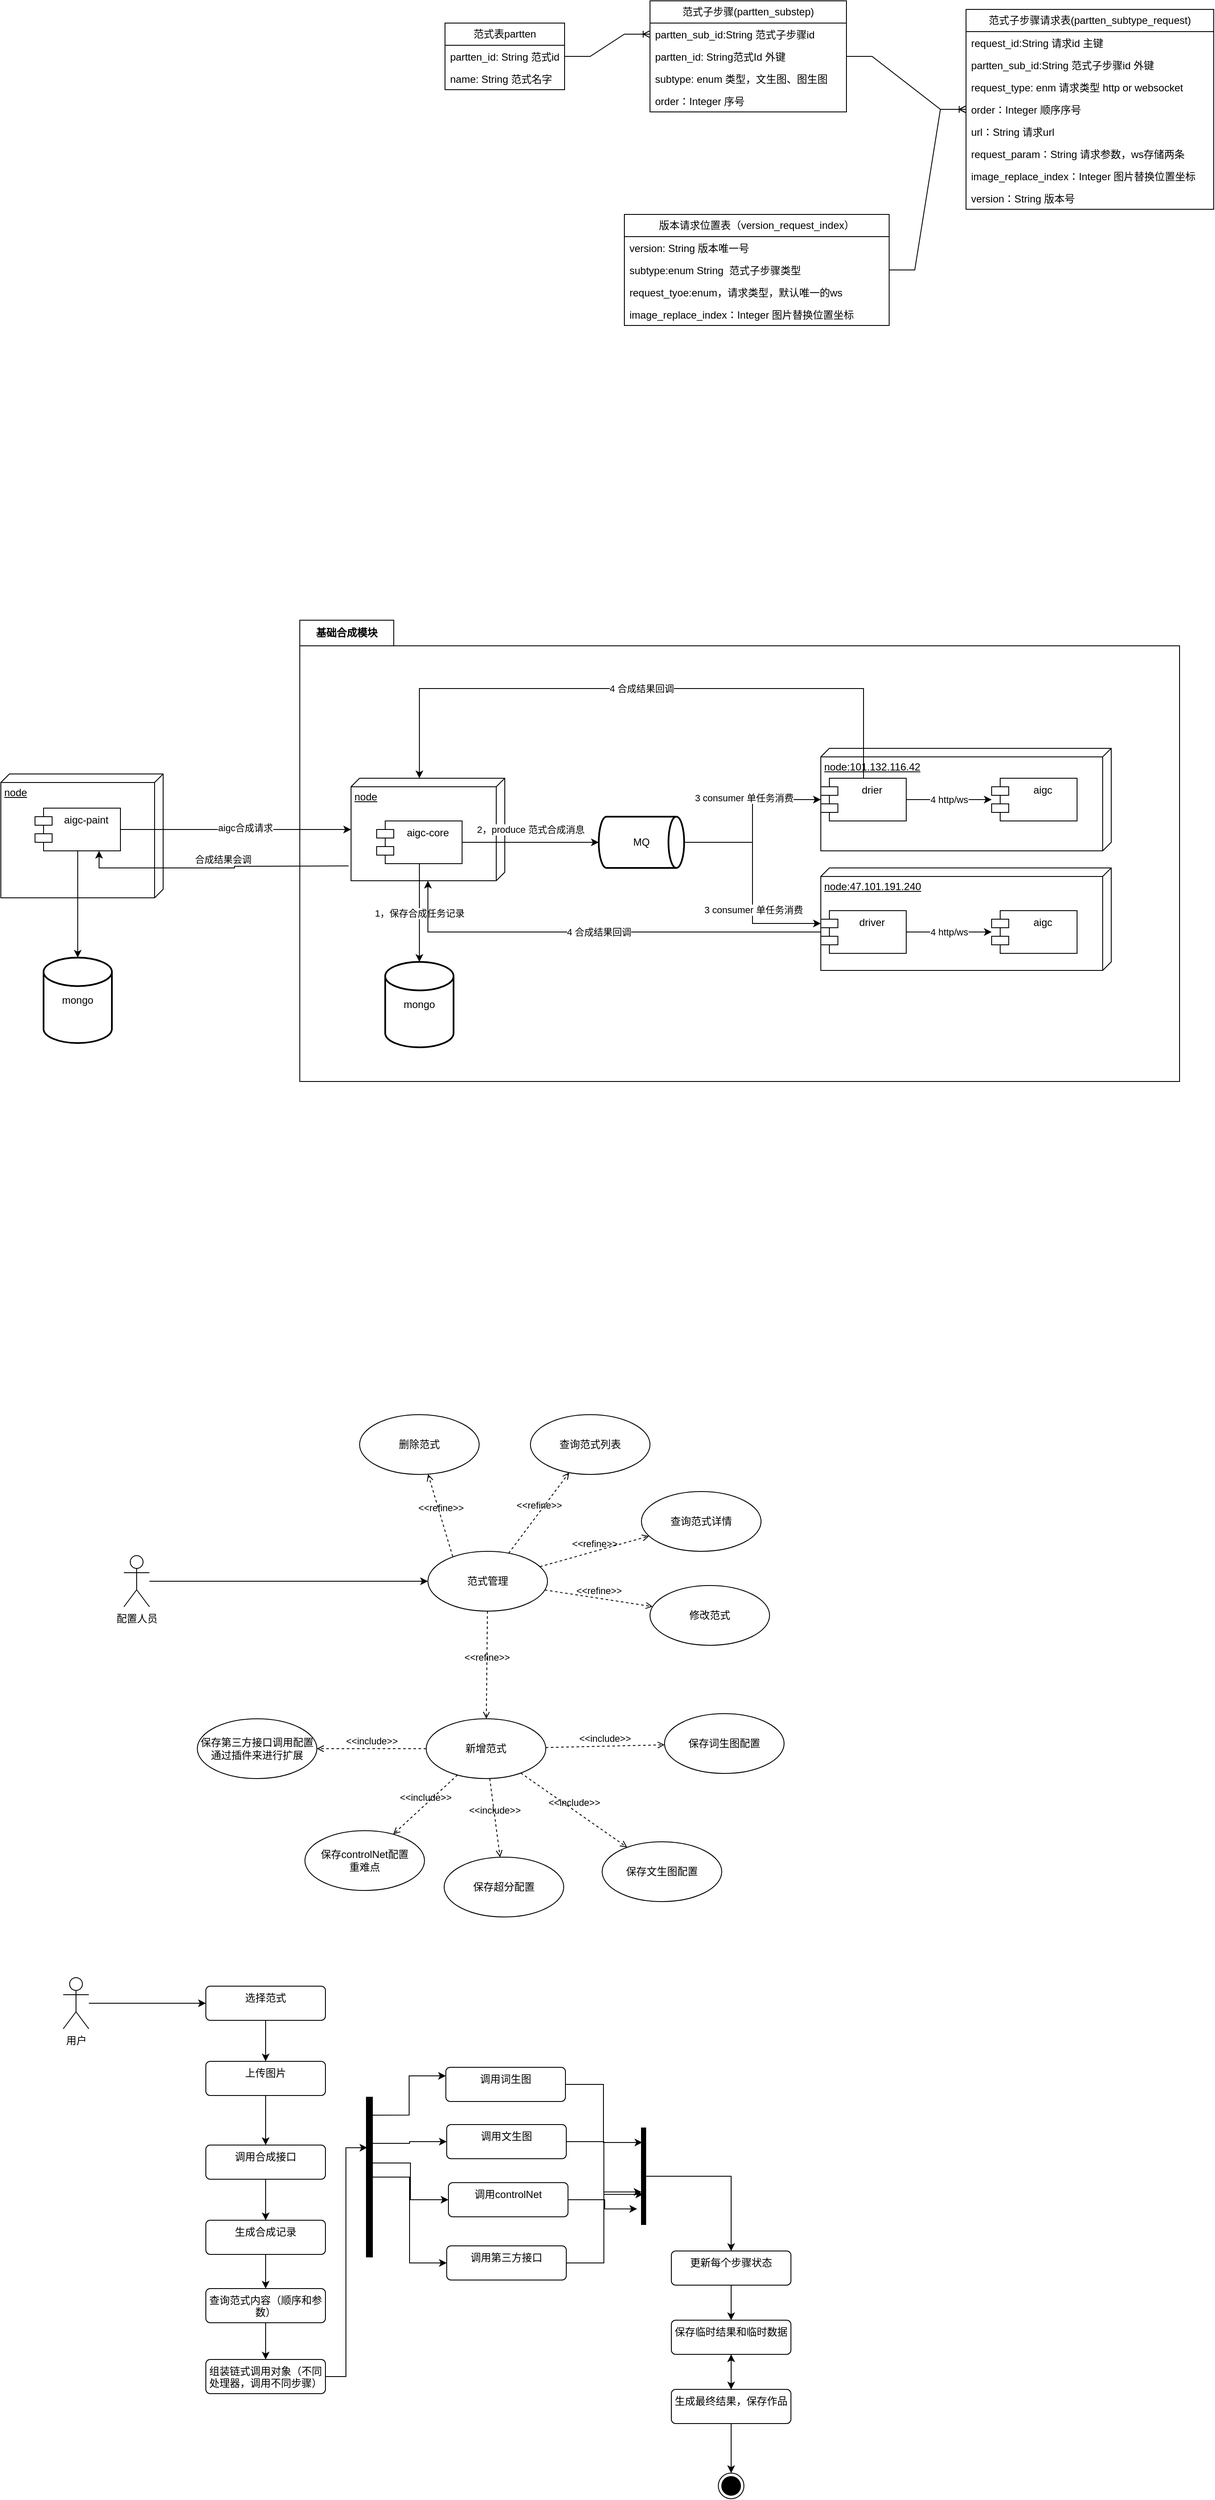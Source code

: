 <mxfile version="21.5.0" type="github">
  <diagram id="C5RBs43oDa-KdzZeNtuy" name="Page-1">
    <mxGraphModel dx="2294" dy="1922" grid="0" gridSize="10" guides="1" tooltips="1" connect="1" arrows="1" fold="1" page="1" pageScale="1" pageWidth="827" pageHeight="1169" background="#ffffff" math="0" shadow="0">
      <root>
        <mxCell id="WIyWlLk6GJQsqaUBKTNV-0" />
        <mxCell id="WIyWlLk6GJQsqaUBKTNV-1" parent="WIyWlLk6GJQsqaUBKTNV-0" />
        <mxCell id="vWXfaH1pGNp-byhTUiaN-63" style="edgeStyle=orthogonalEdgeStyle;rounded=0;orthogonalLoop=1;jettySize=auto;html=1;" parent="WIyWlLk6GJQsqaUBKTNV-1" source="vWXfaH1pGNp-byhTUiaN-61" target="vWXfaH1pGNp-byhTUiaN-62" edge="1">
          <mxGeometry relative="1" as="geometry" />
        </mxCell>
        <mxCell id="vWXfaH1pGNp-byhTUiaN-61" value="配置人员" style="shape=umlActor;verticalLabelPosition=bottom;verticalAlign=top;html=1;" parent="WIyWlLk6GJQsqaUBKTNV-1" vertex="1">
          <mxGeometry x="-606" y="1320" width="30" height="60" as="geometry" />
        </mxCell>
        <mxCell id="vWXfaH1pGNp-byhTUiaN-62" value="范式管理" style="ellipse;whiteSpace=wrap;html=1;" parent="WIyWlLk6GJQsqaUBKTNV-1" vertex="1">
          <mxGeometry x="-250" y="1315" width="140" height="70" as="geometry" />
        </mxCell>
        <mxCell id="vWXfaH1pGNp-byhTUiaN-65" value="查询范式列表" style="ellipse;whiteSpace=wrap;html=1;" parent="WIyWlLk6GJQsqaUBKTNV-1" vertex="1">
          <mxGeometry x="-130" y="1155" width="140" height="70" as="geometry" />
        </mxCell>
        <mxCell id="vWXfaH1pGNp-byhTUiaN-66" value="查询范式详情" style="ellipse;whiteSpace=wrap;html=1;" parent="WIyWlLk6GJQsqaUBKTNV-1" vertex="1">
          <mxGeometry y="1245" width="140" height="70" as="geometry" />
        </mxCell>
        <mxCell id="vWXfaH1pGNp-byhTUiaN-67" value="修改范式" style="ellipse;whiteSpace=wrap;html=1;" parent="WIyWlLk6GJQsqaUBKTNV-1" vertex="1">
          <mxGeometry x="10" y="1355" width="140" height="70" as="geometry" />
        </mxCell>
        <mxCell id="vWXfaH1pGNp-byhTUiaN-68" value="删除范式" style="ellipse;whiteSpace=wrap;html=1;" parent="WIyWlLk6GJQsqaUBKTNV-1" vertex="1">
          <mxGeometry x="-330" y="1155" width="140" height="70" as="geometry" />
        </mxCell>
        <mxCell id="vWXfaH1pGNp-byhTUiaN-69" value="新增范式" style="ellipse;whiteSpace=wrap;html=1;" parent="WIyWlLk6GJQsqaUBKTNV-1" vertex="1">
          <mxGeometry x="-252" y="1511" width="140" height="70" as="geometry" />
        </mxCell>
        <mxCell id="vWXfaH1pGNp-byhTUiaN-70" value="&amp;lt;&amp;lt;refine&amp;gt;&amp;gt;" style="html=1;verticalAlign=bottom;labelBackgroundColor=none;endArrow=open;endFill=0;dashed=1;rounded=0;" parent="WIyWlLk6GJQsqaUBKTNV-1" source="vWXfaH1pGNp-byhTUiaN-62" target="vWXfaH1pGNp-byhTUiaN-67" edge="1">
          <mxGeometry width="160" relative="1" as="geometry">
            <mxPoint x="-82" y="1432" as="sourcePoint" />
            <mxPoint x="78" y="1432" as="targetPoint" />
          </mxGeometry>
        </mxCell>
        <mxCell id="vWXfaH1pGNp-byhTUiaN-71" value="&amp;lt;&amp;lt;refine&amp;gt;&amp;gt;" style="html=1;verticalAlign=bottom;labelBackgroundColor=none;endArrow=open;endFill=0;dashed=1;rounded=0;" parent="WIyWlLk6GJQsqaUBKTNV-1" source="vWXfaH1pGNp-byhTUiaN-62" target="vWXfaH1pGNp-byhTUiaN-66" edge="1">
          <mxGeometry width="160" relative="1" as="geometry">
            <mxPoint x="-103" y="1370" as="sourcePoint" />
            <mxPoint x="23" y="1390" as="targetPoint" />
          </mxGeometry>
        </mxCell>
        <mxCell id="vWXfaH1pGNp-byhTUiaN-72" value="&amp;lt;&amp;lt;refine&amp;gt;&amp;gt;" style="html=1;verticalAlign=bottom;labelBackgroundColor=none;endArrow=open;endFill=0;dashed=1;rounded=0;" parent="WIyWlLk6GJQsqaUBKTNV-1" source="vWXfaH1pGNp-byhTUiaN-62" target="vWXfaH1pGNp-byhTUiaN-65" edge="1">
          <mxGeometry width="160" relative="1" as="geometry">
            <mxPoint x="-190" y="1315" as="sourcePoint" />
            <mxPoint x="-62" y="1279" as="targetPoint" />
          </mxGeometry>
        </mxCell>
        <mxCell id="vWXfaH1pGNp-byhTUiaN-73" value="&amp;lt;&amp;lt;refine&amp;gt;&amp;gt;" style="html=1;verticalAlign=bottom;labelBackgroundColor=none;endArrow=open;endFill=0;dashed=1;rounded=0;exitX=0.207;exitY=0.086;exitDx=0;exitDy=0;exitPerimeter=0;" parent="WIyWlLk6GJQsqaUBKTNV-1" source="vWXfaH1pGNp-byhTUiaN-62" target="vWXfaH1pGNp-byhTUiaN-68" edge="1">
          <mxGeometry width="160" relative="1" as="geometry">
            <mxPoint x="-240" y="1307" as="sourcePoint" />
            <mxPoint x="-170" y="1213" as="targetPoint" />
          </mxGeometry>
        </mxCell>
        <mxCell id="vWXfaH1pGNp-byhTUiaN-74" value="&amp;lt;&amp;lt;refine&amp;gt;&amp;gt;" style="html=1;verticalAlign=bottom;labelBackgroundColor=none;endArrow=open;endFill=0;dashed=1;rounded=0;" parent="WIyWlLk6GJQsqaUBKTNV-1" source="vWXfaH1pGNp-byhTUiaN-62" target="vWXfaH1pGNp-byhTUiaN-69" edge="1">
          <mxGeometry width="160" relative="1" as="geometry">
            <mxPoint x="-172" y="1422" as="sourcePoint" />
            <mxPoint x="-46" y="1442" as="targetPoint" />
          </mxGeometry>
        </mxCell>
        <mxCell id="vWXfaH1pGNp-byhTUiaN-75" value="保存词生图配置" style="ellipse;whiteSpace=wrap;html=1;" parent="WIyWlLk6GJQsqaUBKTNV-1" vertex="1">
          <mxGeometry x="27" y="1505" width="140" height="70" as="geometry" />
        </mxCell>
        <mxCell id="vWXfaH1pGNp-byhTUiaN-76" value="保存文生图配置" style="ellipse;whiteSpace=wrap;html=1;" parent="WIyWlLk6GJQsqaUBKTNV-1" vertex="1">
          <mxGeometry x="-46" y="1655" width="140" height="70" as="geometry" />
        </mxCell>
        <mxCell id="vWXfaH1pGNp-byhTUiaN-77" value="保存第三方接口调用配置&lt;br&gt;通过插件来进行扩展" style="ellipse;whiteSpace=wrap;html=1;" parent="WIyWlLk6GJQsqaUBKTNV-1" vertex="1">
          <mxGeometry x="-520" y="1511" width="140" height="70" as="geometry" />
        </mxCell>
        <mxCell id="vWXfaH1pGNp-byhTUiaN-78" value="保存controlNet配置&lt;br&gt;重难点" style="ellipse;whiteSpace=wrap;html=1;" parent="WIyWlLk6GJQsqaUBKTNV-1" vertex="1">
          <mxGeometry x="-394" y="1642" width="140" height="70" as="geometry" />
        </mxCell>
        <mxCell id="vWXfaH1pGNp-byhTUiaN-79" value="&amp;lt;&amp;lt;include&amp;gt;&amp;gt;" style="html=1;verticalAlign=bottom;labelBackgroundColor=none;endArrow=open;endFill=0;dashed=1;rounded=0;" parent="WIyWlLk6GJQsqaUBKTNV-1" source="vWXfaH1pGNp-byhTUiaN-69" target="vWXfaH1pGNp-byhTUiaN-75" edge="1">
          <mxGeometry width="160" relative="1" as="geometry">
            <mxPoint x="-38" y="1505" as="sourcePoint" />
            <mxPoint x="122" y="1505" as="targetPoint" />
          </mxGeometry>
        </mxCell>
        <mxCell id="vWXfaH1pGNp-byhTUiaN-80" value="&amp;lt;&amp;lt;include&amp;gt;&amp;gt;" style="html=1;verticalAlign=bottom;labelBackgroundColor=none;endArrow=open;endFill=0;dashed=1;rounded=0;" parent="WIyWlLk6GJQsqaUBKTNV-1" source="vWXfaH1pGNp-byhTUiaN-69" target="vWXfaH1pGNp-byhTUiaN-76" edge="1">
          <mxGeometry x="0.004" width="160" relative="1" as="geometry">
            <mxPoint x="-106" y="1525" as="sourcePoint" />
            <mxPoint x="55" y="1581" as="targetPoint" />
            <mxPoint as="offset" />
          </mxGeometry>
        </mxCell>
        <mxCell id="vWXfaH1pGNp-byhTUiaN-81" value="&amp;lt;&amp;lt;include&amp;gt;&amp;gt;" style="html=1;verticalAlign=bottom;labelBackgroundColor=none;endArrow=open;endFill=0;dashed=1;rounded=0;" parent="WIyWlLk6GJQsqaUBKTNV-1" source="vWXfaH1pGNp-byhTUiaN-69" target="vWXfaH1pGNp-byhTUiaN-78" edge="1">
          <mxGeometry x="0.004" width="160" relative="1" as="geometry">
            <mxPoint x="-142" y="1538" as="sourcePoint" />
            <mxPoint x="-75" y="1642" as="targetPoint" />
            <mxPoint as="offset" />
          </mxGeometry>
        </mxCell>
        <mxCell id="vWXfaH1pGNp-byhTUiaN-82" value="&amp;lt;&amp;lt;include&amp;gt;&amp;gt;" style="html=1;verticalAlign=bottom;labelBackgroundColor=none;endArrow=open;endFill=0;dashed=1;rounded=0;" parent="WIyWlLk6GJQsqaUBKTNV-1" source="vWXfaH1pGNp-byhTUiaN-69" target="vWXfaH1pGNp-byhTUiaN-77" edge="1">
          <mxGeometry x="0.004" width="160" relative="1" as="geometry">
            <mxPoint x="-198" y="1536" as="sourcePoint" />
            <mxPoint x="-305" y="1632" as="targetPoint" />
            <mxPoint as="offset" />
          </mxGeometry>
        </mxCell>
        <mxCell id="vWXfaH1pGNp-byhTUiaN-97" style="edgeStyle=orthogonalEdgeStyle;rounded=0;orthogonalLoop=1;jettySize=auto;html=1;" parent="WIyWlLk6GJQsqaUBKTNV-1" source="vWXfaH1pGNp-byhTUiaN-91" target="vWXfaH1pGNp-byhTUiaN-95" edge="1">
          <mxGeometry relative="1" as="geometry" />
        </mxCell>
        <mxCell id="vWXfaH1pGNp-byhTUiaN-91" value="用户" style="shape=umlActor;verticalLabelPosition=bottom;verticalAlign=top;html=1;" parent="WIyWlLk6GJQsqaUBKTNV-1" vertex="1">
          <mxGeometry x="-677" y="1814" width="30" height="60" as="geometry" />
        </mxCell>
        <mxCell id="vWXfaH1pGNp-byhTUiaN-100" style="edgeStyle=orthogonalEdgeStyle;rounded=0;orthogonalLoop=1;jettySize=auto;html=1;entryX=0.5;entryY=0;entryDx=0;entryDy=0;" parent="WIyWlLk6GJQsqaUBKTNV-1" source="vWXfaH1pGNp-byhTUiaN-95" target="vWXfaH1pGNp-byhTUiaN-101" edge="1">
          <mxGeometry relative="1" as="geometry">
            <mxPoint x="-440" y="1946" as="targetPoint" />
          </mxGeometry>
        </mxCell>
        <mxCell id="vWXfaH1pGNp-byhTUiaN-95" value="选择范式" style="html=1;align=center;verticalAlign=top;rounded=1;absoluteArcSize=1;arcSize=10;dashed=0;whiteSpace=wrap;" parent="WIyWlLk6GJQsqaUBKTNV-1" vertex="1">
          <mxGeometry x="-510" y="1824" width="140" height="40" as="geometry" />
        </mxCell>
        <mxCell id="vWXfaH1pGNp-byhTUiaN-125" style="edgeStyle=orthogonalEdgeStyle;rounded=0;orthogonalLoop=1;jettySize=auto;html=1;" parent="WIyWlLk6GJQsqaUBKTNV-1" source="vWXfaH1pGNp-byhTUiaN-101" target="vWXfaH1pGNp-byhTUiaN-124" edge="1">
          <mxGeometry relative="1" as="geometry" />
        </mxCell>
        <mxCell id="vWXfaH1pGNp-byhTUiaN-101" value="上传图片" style="html=1;align=center;verticalAlign=top;rounded=1;absoluteArcSize=1;arcSize=10;dashed=0;whiteSpace=wrap;" parent="WIyWlLk6GJQsqaUBKTNV-1" vertex="1">
          <mxGeometry x="-510" y="1912" width="140" height="40" as="geometry" />
        </mxCell>
        <mxCell id="vWXfaH1pGNp-byhTUiaN-138" style="edgeStyle=orthogonalEdgeStyle;rounded=0;orthogonalLoop=1;jettySize=auto;html=1;entryX=0.5;entryY=0;entryDx=0;entryDy=0;" parent="WIyWlLk6GJQsqaUBKTNV-1" source="vWXfaH1pGNp-byhTUiaN-102" target="vWXfaH1pGNp-byhTUiaN-137" edge="1">
          <mxGeometry relative="1" as="geometry" />
        </mxCell>
        <mxCell id="vWXfaH1pGNp-byhTUiaN-102" value="查询范式内容（顺序和参数）" style="html=1;align=center;verticalAlign=top;rounded=1;absoluteArcSize=1;arcSize=10;dashed=0;whiteSpace=wrap;" parent="WIyWlLk6GJQsqaUBKTNV-1" vertex="1">
          <mxGeometry x="-510" y="2178" width="140" height="40" as="geometry" />
        </mxCell>
        <mxCell id="vWXfaH1pGNp-byhTUiaN-116" style="edgeStyle=orthogonalEdgeStyle;rounded=0;orthogonalLoop=1;jettySize=auto;html=1;entryX=0.2;entryY=0.15;entryDx=0;entryDy=0;entryPerimeter=0;" parent="WIyWlLk6GJQsqaUBKTNV-1" source="vWXfaH1pGNp-byhTUiaN-103" target="vWXfaH1pGNp-byhTUiaN-115" edge="1">
          <mxGeometry relative="1" as="geometry" />
        </mxCell>
        <mxCell id="vWXfaH1pGNp-byhTUiaN-103" value="调用词生图" style="html=1;align=center;verticalAlign=top;rounded=1;absoluteArcSize=1;arcSize=10;dashed=0;whiteSpace=wrap;" parent="WIyWlLk6GJQsqaUBKTNV-1" vertex="1">
          <mxGeometry x="-229" y="1919" width="140" height="40" as="geometry" />
        </mxCell>
        <mxCell id="vWXfaH1pGNp-byhTUiaN-118" style="edgeStyle=orthogonalEdgeStyle;rounded=0;orthogonalLoop=1;jettySize=auto;html=1;entryX=0.4;entryY=0.688;entryDx=0;entryDy=0;entryPerimeter=0;" parent="WIyWlLk6GJQsqaUBKTNV-1" source="vWXfaH1pGNp-byhTUiaN-104" target="vWXfaH1pGNp-byhTUiaN-115" edge="1">
          <mxGeometry relative="1" as="geometry" />
        </mxCell>
        <mxCell id="vWXfaH1pGNp-byhTUiaN-104" value="调用文生图" style="html=1;align=center;verticalAlign=top;rounded=1;absoluteArcSize=1;arcSize=10;dashed=0;whiteSpace=wrap;" parent="WIyWlLk6GJQsqaUBKTNV-1" vertex="1">
          <mxGeometry x="-228" y="1986" width="140" height="40" as="geometry" />
        </mxCell>
        <mxCell id="vWXfaH1pGNp-byhTUiaN-119" style="edgeStyle=orthogonalEdgeStyle;rounded=0;orthogonalLoop=1;jettySize=auto;html=1;entryX=-1;entryY=0.838;entryDx=0;entryDy=0;entryPerimeter=0;" parent="WIyWlLk6GJQsqaUBKTNV-1" source="vWXfaH1pGNp-byhTUiaN-105" target="vWXfaH1pGNp-byhTUiaN-115" edge="1">
          <mxGeometry relative="1" as="geometry" />
        </mxCell>
        <mxCell id="vWXfaH1pGNp-byhTUiaN-105" value="调用controlNet" style="html=1;align=center;verticalAlign=top;rounded=1;absoluteArcSize=1;arcSize=10;dashed=0;whiteSpace=wrap;" parent="WIyWlLk6GJQsqaUBKTNV-1" vertex="1">
          <mxGeometry x="-226" y="2054" width="140" height="40" as="geometry" />
        </mxCell>
        <mxCell id="vWXfaH1pGNp-byhTUiaN-120" style="edgeStyle=orthogonalEdgeStyle;rounded=0;orthogonalLoop=1;jettySize=auto;html=1;entryX=0;entryY=0.663;entryDx=0;entryDy=0;entryPerimeter=0;" parent="WIyWlLk6GJQsqaUBKTNV-1" source="vWXfaH1pGNp-byhTUiaN-106" target="vWXfaH1pGNp-byhTUiaN-115" edge="1">
          <mxGeometry relative="1" as="geometry" />
        </mxCell>
        <mxCell id="vWXfaH1pGNp-byhTUiaN-106" value="调用第三方接口" style="html=1;align=center;verticalAlign=top;rounded=1;absoluteArcSize=1;arcSize=10;dashed=0;whiteSpace=wrap;" parent="WIyWlLk6GJQsqaUBKTNV-1" vertex="1">
          <mxGeometry x="-228" y="2128" width="140" height="40" as="geometry" />
        </mxCell>
        <mxCell id="vWXfaH1pGNp-byhTUiaN-110" style="edgeStyle=orthogonalEdgeStyle;rounded=0;orthogonalLoop=1;jettySize=auto;html=1;entryX=0;entryY=0.25;entryDx=0;entryDy=0;exitX=0.8;exitY=0.112;exitDx=0;exitDy=0;exitPerimeter=0;" parent="WIyWlLk6GJQsqaUBKTNV-1" source="vWXfaH1pGNp-byhTUiaN-107" target="vWXfaH1pGNp-byhTUiaN-103" edge="1">
          <mxGeometry relative="1" as="geometry" />
        </mxCell>
        <mxCell id="vWXfaH1pGNp-byhTUiaN-111" style="edgeStyle=orthogonalEdgeStyle;rounded=0;orthogonalLoop=1;jettySize=auto;html=1;exitX=0.6;exitY=0.289;exitDx=0;exitDy=0;exitPerimeter=0;" parent="WIyWlLk6GJQsqaUBKTNV-1" source="vWXfaH1pGNp-byhTUiaN-107" target="vWXfaH1pGNp-byhTUiaN-104" edge="1">
          <mxGeometry relative="1" as="geometry" />
        </mxCell>
        <mxCell id="vWXfaH1pGNp-byhTUiaN-112" style="edgeStyle=orthogonalEdgeStyle;rounded=0;orthogonalLoop=1;jettySize=auto;html=1;exitX=1;exitY=0.412;exitDx=0;exitDy=0;exitPerimeter=0;" parent="WIyWlLk6GJQsqaUBKTNV-1" source="vWXfaH1pGNp-byhTUiaN-107" target="vWXfaH1pGNp-byhTUiaN-105" edge="1">
          <mxGeometry relative="1" as="geometry" />
        </mxCell>
        <mxCell id="vWXfaH1pGNp-byhTUiaN-113" style="edgeStyle=orthogonalEdgeStyle;rounded=0;orthogonalLoop=1;jettySize=auto;html=1;" parent="WIyWlLk6GJQsqaUBKTNV-1" source="vWXfaH1pGNp-byhTUiaN-107" target="vWXfaH1pGNp-byhTUiaN-106" edge="1">
          <mxGeometry relative="1" as="geometry" />
        </mxCell>
        <mxCell id="vWXfaH1pGNp-byhTUiaN-107" value="" style="html=1;points=[];perimeter=orthogonalPerimeter;fillColor=strokeColor;" parent="WIyWlLk6GJQsqaUBKTNV-1" vertex="1">
          <mxGeometry x="-322" y="1954" width="7" height="187" as="geometry" />
        </mxCell>
        <mxCell id="vWXfaH1pGNp-byhTUiaN-122" style="edgeStyle=orthogonalEdgeStyle;rounded=0;orthogonalLoop=1;jettySize=auto;html=1;" parent="WIyWlLk6GJQsqaUBKTNV-1" source="vWXfaH1pGNp-byhTUiaN-115" target="vWXfaH1pGNp-byhTUiaN-121" edge="1">
          <mxGeometry relative="1" as="geometry" />
        </mxCell>
        <mxCell id="vWXfaH1pGNp-byhTUiaN-115" value="" style="html=1;points=[];perimeter=orthogonalPerimeter;fillColor=strokeColor;" parent="WIyWlLk6GJQsqaUBKTNV-1" vertex="1">
          <mxGeometry y="1990" width="5" height="113" as="geometry" />
        </mxCell>
        <mxCell id="vWXfaH1pGNp-byhTUiaN-145" style="edgeStyle=orthogonalEdgeStyle;rounded=0;orthogonalLoop=1;jettySize=auto;html=1;" parent="WIyWlLk6GJQsqaUBKTNV-1" source="vWXfaH1pGNp-byhTUiaN-121" target="vWXfaH1pGNp-byhTUiaN-144" edge="1">
          <mxGeometry relative="1" as="geometry" />
        </mxCell>
        <mxCell id="vWXfaH1pGNp-byhTUiaN-121" value="更新每个步骤状态" style="html=1;align=center;verticalAlign=top;rounded=1;absoluteArcSize=1;arcSize=10;dashed=0;whiteSpace=wrap;" parent="WIyWlLk6GJQsqaUBKTNV-1" vertex="1">
          <mxGeometry x="35" y="2134" width="140" height="40" as="geometry" />
        </mxCell>
        <mxCell id="vWXfaH1pGNp-byhTUiaN-135" style="edgeStyle=orthogonalEdgeStyle;rounded=0;orthogonalLoop=1;jettySize=auto;html=1;" parent="WIyWlLk6GJQsqaUBKTNV-1" source="vWXfaH1pGNp-byhTUiaN-123" target="vWXfaH1pGNp-byhTUiaN-102" edge="1">
          <mxGeometry relative="1" as="geometry" />
        </mxCell>
        <mxCell id="vWXfaH1pGNp-byhTUiaN-123" value="生成合成记录" style="html=1;align=center;verticalAlign=top;rounded=1;absoluteArcSize=1;arcSize=10;dashed=0;whiteSpace=wrap;" parent="WIyWlLk6GJQsqaUBKTNV-1" vertex="1">
          <mxGeometry x="-510" y="2098" width="140" height="40" as="geometry" />
        </mxCell>
        <mxCell id="vWXfaH1pGNp-byhTUiaN-134" style="edgeStyle=orthogonalEdgeStyle;rounded=0;orthogonalLoop=1;jettySize=auto;html=1;entryX=0.5;entryY=0;entryDx=0;entryDy=0;" parent="WIyWlLk6GJQsqaUBKTNV-1" source="vWXfaH1pGNp-byhTUiaN-124" target="vWXfaH1pGNp-byhTUiaN-123" edge="1">
          <mxGeometry relative="1" as="geometry" />
        </mxCell>
        <mxCell id="vWXfaH1pGNp-byhTUiaN-124" value="调用合成接口" style="html=1;align=center;verticalAlign=top;rounded=1;absoluteArcSize=1;arcSize=10;dashed=0;whiteSpace=wrap;" parent="WIyWlLk6GJQsqaUBKTNV-1" vertex="1">
          <mxGeometry x="-510" y="2010" width="140" height="40" as="geometry" />
        </mxCell>
        <mxCell id="vWXfaH1pGNp-byhTUiaN-143" style="edgeStyle=orthogonalEdgeStyle;rounded=0;orthogonalLoop=1;jettySize=auto;html=1;entryX=0.5;entryY=0;entryDx=0;entryDy=0;" parent="WIyWlLk6GJQsqaUBKTNV-1" source="vWXfaH1pGNp-byhTUiaN-131" target="vWXfaH1pGNp-byhTUiaN-141" edge="1">
          <mxGeometry relative="1" as="geometry" />
        </mxCell>
        <mxCell id="vWXfaH1pGNp-byhTUiaN-147" value="" style="edgeStyle=orthogonalEdgeStyle;rounded=0;orthogonalLoop=1;jettySize=auto;html=1;" parent="WIyWlLk6GJQsqaUBKTNV-1" source="vWXfaH1pGNp-byhTUiaN-131" target="vWXfaH1pGNp-byhTUiaN-144" edge="1">
          <mxGeometry relative="1" as="geometry" />
        </mxCell>
        <mxCell id="vWXfaH1pGNp-byhTUiaN-131" value="生成最终结果，保存作品" style="html=1;align=center;verticalAlign=top;rounded=1;absoluteArcSize=1;arcSize=10;dashed=0;whiteSpace=wrap;" parent="WIyWlLk6GJQsqaUBKTNV-1" vertex="1">
          <mxGeometry x="35" y="2296" width="140" height="40" as="geometry" />
        </mxCell>
        <mxCell id="vWXfaH1pGNp-byhTUiaN-139" style="edgeStyle=orthogonalEdgeStyle;rounded=0;orthogonalLoop=1;jettySize=auto;html=1;entryX=0.143;entryY=0.316;entryDx=0;entryDy=0;entryPerimeter=0;" parent="WIyWlLk6GJQsqaUBKTNV-1" source="vWXfaH1pGNp-byhTUiaN-137" target="vWXfaH1pGNp-byhTUiaN-107" edge="1">
          <mxGeometry relative="1" as="geometry" />
        </mxCell>
        <mxCell id="vWXfaH1pGNp-byhTUiaN-137" value="组装链式调用对象（不同处理器，调用不同步骤）" style="html=1;align=center;verticalAlign=top;rounded=1;absoluteArcSize=1;arcSize=10;dashed=0;whiteSpace=wrap;" parent="WIyWlLk6GJQsqaUBKTNV-1" vertex="1">
          <mxGeometry x="-510" y="2261" width="140" height="40" as="geometry" />
        </mxCell>
        <mxCell id="vWXfaH1pGNp-byhTUiaN-141" value="" style="ellipse;html=1;shape=endState;fillColor=strokeColor;" parent="WIyWlLk6GJQsqaUBKTNV-1" vertex="1">
          <mxGeometry x="90" y="2394" width="30" height="30" as="geometry" />
        </mxCell>
        <mxCell id="vWXfaH1pGNp-byhTUiaN-146" style="edgeStyle=orthogonalEdgeStyle;rounded=0;orthogonalLoop=1;jettySize=auto;html=1;" parent="WIyWlLk6GJQsqaUBKTNV-1" source="vWXfaH1pGNp-byhTUiaN-144" target="vWXfaH1pGNp-byhTUiaN-131" edge="1">
          <mxGeometry relative="1" as="geometry" />
        </mxCell>
        <mxCell id="vWXfaH1pGNp-byhTUiaN-144" value="保存临时结果和临时数据" style="html=1;align=center;verticalAlign=top;rounded=1;absoluteArcSize=1;arcSize=10;dashed=0;whiteSpace=wrap;" parent="WIyWlLk6GJQsqaUBKTNV-1" vertex="1">
          <mxGeometry x="35" y="2215" width="140" height="40" as="geometry" />
        </mxCell>
        <mxCell id="vWXfaH1pGNp-byhTUiaN-149" value="保存超分配置" style="ellipse;whiteSpace=wrap;html=1;" parent="WIyWlLk6GJQsqaUBKTNV-1" vertex="1">
          <mxGeometry x="-231" y="1673" width="140" height="70" as="geometry" />
        </mxCell>
        <mxCell id="vWXfaH1pGNp-byhTUiaN-150" value="&amp;lt;&amp;lt;include&amp;gt;&amp;gt;" style="html=1;verticalAlign=bottom;labelBackgroundColor=none;endArrow=open;endFill=0;dashed=1;rounded=0;" parent="WIyWlLk6GJQsqaUBKTNV-1" source="vWXfaH1pGNp-byhTUiaN-69" target="vWXfaH1pGNp-byhTUiaN-149" edge="1">
          <mxGeometry x="0.004" width="160" relative="1" as="geometry">
            <mxPoint x="-131" y="1584" as="sourcePoint" />
            <mxPoint x="-7" y="1672" as="targetPoint" />
            <mxPoint as="offset" />
          </mxGeometry>
        </mxCell>
        <mxCell id="SS3nYJLTe2OITMUZljXX-0" value="范式表partten" style="swimlane;fontStyle=0;childLayout=stackLayout;horizontal=1;startSize=26;fillColor=none;horizontalStack=0;resizeParent=1;resizeParentMax=0;resizeLast=0;collapsible=1;marginBottom=0;whiteSpace=wrap;html=1;" vertex="1" parent="WIyWlLk6GJQsqaUBKTNV-1">
          <mxGeometry x="-230" y="-474" width="140" height="78" as="geometry" />
        </mxCell>
        <mxCell id="SS3nYJLTe2OITMUZljXX-1" value="partten_id: String 范式id" style="text;strokeColor=none;fillColor=none;align=left;verticalAlign=top;spacingLeft=4;spacingRight=4;overflow=hidden;rotatable=0;points=[[0,0.5],[1,0.5]];portConstraint=eastwest;whiteSpace=wrap;html=1;" vertex="1" parent="SS3nYJLTe2OITMUZljXX-0">
          <mxGeometry y="26" width="140" height="26" as="geometry" />
        </mxCell>
        <mxCell id="SS3nYJLTe2OITMUZljXX-2" value="name: String 范式名字" style="text;strokeColor=none;fillColor=none;align=left;verticalAlign=top;spacingLeft=4;spacingRight=4;overflow=hidden;rotatable=0;points=[[0,0.5],[1,0.5]];portConstraint=eastwest;whiteSpace=wrap;html=1;" vertex="1" parent="SS3nYJLTe2OITMUZljXX-0">
          <mxGeometry y="52" width="140" height="26" as="geometry" />
        </mxCell>
        <mxCell id="SS3nYJLTe2OITMUZljXX-3" value="范式子步骤(partten_substep)" style="swimlane;fontStyle=0;childLayout=stackLayout;horizontal=1;startSize=26;fillColor=none;horizontalStack=0;resizeParent=1;resizeParentMax=0;resizeLast=0;collapsible=1;marginBottom=0;whiteSpace=wrap;html=1;" vertex="1" parent="WIyWlLk6GJQsqaUBKTNV-1">
          <mxGeometry x="10" y="-500" width="230" height="130" as="geometry" />
        </mxCell>
        <mxCell id="SS3nYJLTe2OITMUZljXX-4" value="partten_sub_id:String 范式子步骤id" style="text;strokeColor=none;fillColor=none;align=left;verticalAlign=top;spacingLeft=4;spacingRight=4;overflow=hidden;rotatable=0;points=[[0,0.5],[1,0.5]];portConstraint=eastwest;whiteSpace=wrap;html=1;" vertex="1" parent="SS3nYJLTe2OITMUZljXX-3">
          <mxGeometry y="26" width="230" height="26" as="geometry" />
        </mxCell>
        <mxCell id="SS3nYJLTe2OITMUZljXX-5" value="partten_id: String范式Id 外键" style="text;strokeColor=none;fillColor=none;align=left;verticalAlign=top;spacingLeft=4;spacingRight=4;overflow=hidden;rotatable=0;points=[[0,0.5],[1,0.5]];portConstraint=eastwest;whiteSpace=wrap;html=1;" vertex="1" parent="SS3nYJLTe2OITMUZljXX-3">
          <mxGeometry y="52" width="230" height="26" as="geometry" />
        </mxCell>
        <mxCell id="SS3nYJLTe2OITMUZljXX-6" value="subtype: enum 类型，文生图、图生图" style="text;strokeColor=none;fillColor=none;align=left;verticalAlign=top;spacingLeft=4;spacingRight=4;overflow=hidden;rotatable=0;points=[[0,0.5],[1,0.5]];portConstraint=eastwest;whiteSpace=wrap;html=1;" vertex="1" parent="SS3nYJLTe2OITMUZljXX-3">
          <mxGeometry y="78" width="230" height="26" as="geometry" />
        </mxCell>
        <mxCell id="SS3nYJLTe2OITMUZljXX-7" value="order：Integer 序号" style="text;strokeColor=none;fillColor=none;align=left;verticalAlign=top;spacingLeft=4;spacingRight=4;overflow=hidden;rotatable=0;points=[[0,0.5],[1,0.5]];portConstraint=eastwest;whiteSpace=wrap;html=1;" vertex="1" parent="SS3nYJLTe2OITMUZljXX-3">
          <mxGeometry y="104" width="230" height="26" as="geometry" />
        </mxCell>
        <mxCell id="SS3nYJLTe2OITMUZljXX-8" value="" style="edgeStyle=entityRelationEdgeStyle;fontSize=12;html=1;endArrow=ERoneToMany;rounded=0;" edge="1" parent="WIyWlLk6GJQsqaUBKTNV-1" source="SS3nYJLTe2OITMUZljXX-0" target="SS3nYJLTe2OITMUZljXX-4">
          <mxGeometry width="100" height="100" relative="1" as="geometry">
            <mxPoint x="20" y="-140" as="sourcePoint" />
            <mxPoint x="120" y="-240" as="targetPoint" />
          </mxGeometry>
        </mxCell>
        <mxCell id="SS3nYJLTe2OITMUZljXX-9" value="范式子步骤请求表(partten_subtype_request)" style="swimlane;fontStyle=0;childLayout=stackLayout;horizontal=1;startSize=26;fillColor=none;horizontalStack=0;resizeParent=1;resizeParentMax=0;resizeLast=0;collapsible=1;marginBottom=0;whiteSpace=wrap;html=1;" vertex="1" parent="WIyWlLk6GJQsqaUBKTNV-1">
          <mxGeometry x="380" y="-490" width="290" height="234" as="geometry" />
        </mxCell>
        <mxCell id="SS3nYJLTe2OITMUZljXX-10" value="request_id:String 请求id 主键" style="text;strokeColor=none;fillColor=none;align=left;verticalAlign=top;spacingLeft=4;spacingRight=4;overflow=hidden;rotatable=0;points=[[0,0.5],[1,0.5]];portConstraint=eastwest;whiteSpace=wrap;html=1;" vertex="1" parent="SS3nYJLTe2OITMUZljXX-9">
          <mxGeometry y="26" width="290" height="26" as="geometry" />
        </mxCell>
        <mxCell id="SS3nYJLTe2OITMUZljXX-11" value="partten_sub_id:String 范式子步骤id 外键" style="text;strokeColor=none;fillColor=none;align=left;verticalAlign=top;spacingLeft=4;spacingRight=4;overflow=hidden;rotatable=0;points=[[0,0.5],[1,0.5]];portConstraint=eastwest;whiteSpace=wrap;html=1;" vertex="1" parent="SS3nYJLTe2OITMUZljXX-9">
          <mxGeometry y="52" width="290" height="26" as="geometry" />
        </mxCell>
        <mxCell id="SS3nYJLTe2OITMUZljXX-12" value="request_type: enm 请求类型 http or websocket" style="text;strokeColor=none;fillColor=none;align=left;verticalAlign=top;spacingLeft=4;spacingRight=4;overflow=hidden;rotatable=0;points=[[0,0.5],[1,0.5]];portConstraint=eastwest;whiteSpace=wrap;html=1;" vertex="1" parent="SS3nYJLTe2OITMUZljXX-9">
          <mxGeometry y="78" width="290" height="26" as="geometry" />
        </mxCell>
        <mxCell id="SS3nYJLTe2OITMUZljXX-13" value="order：Integer 顺序序号" style="text;strokeColor=none;fillColor=none;align=left;verticalAlign=top;spacingLeft=4;spacingRight=4;overflow=hidden;rotatable=0;points=[[0,0.5],[1,0.5]];portConstraint=eastwest;whiteSpace=wrap;html=1;" vertex="1" parent="SS3nYJLTe2OITMUZljXX-9">
          <mxGeometry y="104" width="290" height="26" as="geometry" />
        </mxCell>
        <mxCell id="SS3nYJLTe2OITMUZljXX-14" value="url：String 请求url" style="text;strokeColor=none;fillColor=none;align=left;verticalAlign=top;spacingLeft=4;spacingRight=4;overflow=hidden;rotatable=0;points=[[0,0.5],[1,0.5]];portConstraint=eastwest;whiteSpace=wrap;html=1;" vertex="1" parent="SS3nYJLTe2OITMUZljXX-9">
          <mxGeometry y="130" width="290" height="26" as="geometry" />
        </mxCell>
        <mxCell id="SS3nYJLTe2OITMUZljXX-15" value="request_param：String 请求参数，ws存储两条" style="text;strokeColor=none;fillColor=none;align=left;verticalAlign=top;spacingLeft=4;spacingRight=4;overflow=hidden;rotatable=0;points=[[0,0.5],[1,0.5]];portConstraint=eastwest;whiteSpace=wrap;html=1;" vertex="1" parent="SS3nYJLTe2OITMUZljXX-9">
          <mxGeometry y="156" width="290" height="26" as="geometry" />
        </mxCell>
        <mxCell id="SS3nYJLTe2OITMUZljXX-16" value="image_replace_index：Integer 图片替换位置坐标" style="text;strokeColor=none;fillColor=none;align=left;verticalAlign=top;spacingLeft=4;spacingRight=4;overflow=hidden;rotatable=0;points=[[0,0.5],[1,0.5]];portConstraint=eastwest;whiteSpace=wrap;html=1;" vertex="1" parent="SS3nYJLTe2OITMUZljXX-9">
          <mxGeometry y="182" width="290" height="26" as="geometry" />
        </mxCell>
        <mxCell id="SS3nYJLTe2OITMUZljXX-17" value="version：String 版本号" style="text;strokeColor=none;fillColor=none;align=left;verticalAlign=top;spacingLeft=4;spacingRight=4;overflow=hidden;rotatable=0;points=[[0,0.5],[1,0.5]];portConstraint=eastwest;whiteSpace=wrap;html=1;" vertex="1" parent="SS3nYJLTe2OITMUZljXX-9">
          <mxGeometry y="208" width="290" height="26" as="geometry" />
        </mxCell>
        <mxCell id="SS3nYJLTe2OITMUZljXX-18" value="" style="edgeStyle=entityRelationEdgeStyle;fontSize=12;html=1;endArrow=ERoneToMany;rounded=0;" edge="1" parent="WIyWlLk6GJQsqaUBKTNV-1" source="SS3nYJLTe2OITMUZljXX-3" target="SS3nYJLTe2OITMUZljXX-9">
          <mxGeometry width="100" height="100" relative="1" as="geometry">
            <mxPoint x="140" y="-256" as="sourcePoint" />
            <mxPoint x="240" y="-282" as="targetPoint" />
          </mxGeometry>
        </mxCell>
        <mxCell id="SS3nYJLTe2OITMUZljXX-19" value="版本请求位置表（version_request_index）" style="swimlane;fontStyle=0;childLayout=stackLayout;horizontal=1;startSize=26;fillColor=none;horizontalStack=0;resizeParent=1;resizeParentMax=0;resizeLast=0;collapsible=1;marginBottom=0;whiteSpace=wrap;html=1;" vertex="1" parent="WIyWlLk6GJQsqaUBKTNV-1">
          <mxGeometry x="-20" y="-250" width="310" height="130" as="geometry" />
        </mxCell>
        <mxCell id="SS3nYJLTe2OITMUZljXX-20" value="version: String 版本唯一号" style="text;strokeColor=none;fillColor=none;align=left;verticalAlign=top;spacingLeft=4;spacingRight=4;overflow=hidden;rotatable=0;points=[[0,0.5],[1,0.5]];portConstraint=eastwest;whiteSpace=wrap;html=1;" vertex="1" parent="SS3nYJLTe2OITMUZljXX-19">
          <mxGeometry y="26" width="310" height="26" as="geometry" />
        </mxCell>
        <mxCell id="SS3nYJLTe2OITMUZljXX-21" value="subtype:enum String&amp;nbsp; 范式子步骤类型" style="text;strokeColor=none;fillColor=none;align=left;verticalAlign=top;spacingLeft=4;spacingRight=4;overflow=hidden;rotatable=0;points=[[0,0.5],[1,0.5]];portConstraint=eastwest;whiteSpace=wrap;html=1;" vertex="1" parent="SS3nYJLTe2OITMUZljXX-19">
          <mxGeometry y="52" width="310" height="26" as="geometry" />
        </mxCell>
        <mxCell id="SS3nYJLTe2OITMUZljXX-22" value="request_tyoe:enum，请求类型，默认唯一的ws" style="text;strokeColor=none;fillColor=none;align=left;verticalAlign=top;spacingLeft=4;spacingRight=4;overflow=hidden;rotatable=0;points=[[0,0.5],[1,0.5]];portConstraint=eastwest;whiteSpace=wrap;html=1;" vertex="1" parent="SS3nYJLTe2OITMUZljXX-19">
          <mxGeometry y="78" width="310" height="26" as="geometry" />
        </mxCell>
        <mxCell id="SS3nYJLTe2OITMUZljXX-23" value="image_replace_index：Integer 图片替换位置坐标" style="text;strokeColor=none;fillColor=none;align=left;verticalAlign=top;spacingLeft=4;spacingRight=4;overflow=hidden;rotatable=0;points=[[0,0.5],[1,0.5]];portConstraint=eastwest;whiteSpace=wrap;html=1;" vertex="1" parent="SS3nYJLTe2OITMUZljXX-19">
          <mxGeometry y="104" width="310" height="26" as="geometry" />
        </mxCell>
        <mxCell id="SS3nYJLTe2OITMUZljXX-24" value="" style="edgeStyle=entityRelationEdgeStyle;fontSize=12;html=1;endArrow=ERoneToMany;rounded=0;" edge="1" parent="WIyWlLk6GJQsqaUBKTNV-1" source="SS3nYJLTe2OITMUZljXX-19" target="SS3nYJLTe2OITMUZljXX-9">
          <mxGeometry width="100" height="100" relative="1" as="geometry">
            <mxPoint x="500" y="-120" as="sourcePoint" />
            <mxPoint x="600" y="-220" as="targetPoint" />
          </mxGeometry>
        </mxCell>
        <mxCell id="SS3nYJLTe2OITMUZljXX-83" value="基础合成模块" style="shape=folder;fontStyle=1;tabWidth=110;tabHeight=30;tabPosition=left;html=1;boundedLbl=1;labelInHeader=1;container=1;collapsible=0;recursiveResize=0;whiteSpace=wrap;" vertex="1" parent="WIyWlLk6GJQsqaUBKTNV-1">
          <mxGeometry x="-400" y="225" width="1030" height="540" as="geometry" />
        </mxCell>
        <mxCell id="SS3nYJLTe2OITMUZljXX-84" style="edgeStyle=orthogonalEdgeStyle;rounded=0;orthogonalLoop=1;jettySize=auto;html=1;" edge="1" parent="WIyWlLk6GJQsqaUBKTNV-1" source="SS3nYJLTe2OITMUZljXX-88" target="SS3nYJLTe2OITMUZljXX-93">
          <mxGeometry relative="1" as="geometry" />
        </mxCell>
        <mxCell id="SS3nYJLTe2OITMUZljXX-85" value="3 consumer 单任务消费" style="edgeLabel;html=1;align=center;verticalAlign=middle;resizable=0;points=[];" vertex="1" connectable="0" parent="SS3nYJLTe2OITMUZljXX-84">
          <mxGeometry x="0.361" y="2" relative="1" as="geometry">
            <mxPoint x="-23" as="offset" />
          </mxGeometry>
        </mxCell>
        <mxCell id="SS3nYJLTe2OITMUZljXX-86" style="edgeStyle=orthogonalEdgeStyle;rounded=0;orthogonalLoop=1;jettySize=auto;html=1;entryX=0;entryY=0;entryDx=0;entryDy=15;entryPerimeter=0;" edge="1" parent="WIyWlLk6GJQsqaUBKTNV-1" source="SS3nYJLTe2OITMUZljXX-88" target="SS3nYJLTe2OITMUZljXX-103">
          <mxGeometry relative="1" as="geometry" />
        </mxCell>
        <mxCell id="SS3nYJLTe2OITMUZljXX-87" value="3 consumer 单任务消费" style="edgeLabel;html=1;align=center;verticalAlign=middle;resizable=0;points=[];" vertex="1" connectable="0" parent="SS3nYJLTe2OITMUZljXX-86">
          <mxGeometry x="0.247" y="1" relative="1" as="geometry">
            <mxPoint as="offset" />
          </mxGeometry>
        </mxCell>
        <mxCell id="SS3nYJLTe2OITMUZljXX-88" value="MQ" style="strokeWidth=2;html=1;shape=mxgraph.flowchart.direct_data;whiteSpace=wrap;" vertex="1" parent="WIyWlLk6GJQsqaUBKTNV-1">
          <mxGeometry x="-50" y="455" width="100" height="60" as="geometry" />
        </mxCell>
        <mxCell id="SS3nYJLTe2OITMUZljXX-89" value="mongo" style="strokeWidth=2;html=1;shape=mxgraph.flowchart.database;whiteSpace=wrap;" vertex="1" parent="WIyWlLk6GJQsqaUBKTNV-1">
          <mxGeometry x="-300" y="625" width="80" height="100" as="geometry" />
        </mxCell>
        <mxCell id="SS3nYJLTe2OITMUZljXX-90" value="node:101.132.116.42" style="verticalAlign=top;align=left;spacingTop=8;spacingLeft=2;spacingRight=12;shape=cube;size=10;direction=south;fontStyle=4;html=1;whiteSpace=wrap;" vertex="1" parent="WIyWlLk6GJQsqaUBKTNV-1">
          <mxGeometry x="210" y="375" width="340" height="120" as="geometry" />
        </mxCell>
        <mxCell id="SS3nYJLTe2OITMUZljXX-91" value="4 http/ws" style="edgeStyle=orthogonalEdgeStyle;rounded=0;orthogonalLoop=1;jettySize=auto;html=1;" edge="1" parent="WIyWlLk6GJQsqaUBKTNV-1" source="SS3nYJLTe2OITMUZljXX-93" target="SS3nYJLTe2OITMUZljXX-94">
          <mxGeometry relative="1" as="geometry" />
        </mxCell>
        <mxCell id="SS3nYJLTe2OITMUZljXX-92" value="4 合成结果回调" style="edgeStyle=orthogonalEdgeStyle;rounded=0;orthogonalLoop=1;jettySize=auto;html=1;" edge="1" parent="WIyWlLk6GJQsqaUBKTNV-1" source="SS3nYJLTe2OITMUZljXX-93" target="SS3nYJLTe2OITMUZljXX-95">
          <mxGeometry relative="1" as="geometry">
            <mxPoint x="-250" y="305" as="targetPoint" />
            <Array as="points">
              <mxPoint x="260" y="305" />
              <mxPoint x="-260" y="305" />
            </Array>
          </mxGeometry>
        </mxCell>
        <mxCell id="SS3nYJLTe2OITMUZljXX-93" value="drier" style="shape=module;align=left;spacingLeft=20;align=center;verticalAlign=top;whiteSpace=wrap;html=1;" vertex="1" parent="WIyWlLk6GJQsqaUBKTNV-1">
          <mxGeometry x="210" y="410" width="100" height="50" as="geometry" />
        </mxCell>
        <mxCell id="SS3nYJLTe2OITMUZljXX-94" value="aigc" style="shape=module;align=left;spacingLeft=20;align=center;verticalAlign=top;whiteSpace=wrap;html=1;" vertex="1" parent="WIyWlLk6GJQsqaUBKTNV-1">
          <mxGeometry x="410" y="410" width="100" height="50" as="geometry" />
        </mxCell>
        <mxCell id="SS3nYJLTe2OITMUZljXX-95" value="node" style="verticalAlign=top;align=left;spacingTop=8;spacingLeft=2;spacingRight=12;shape=cube;size=10;direction=south;fontStyle=4;html=1;whiteSpace=wrap;" vertex="1" parent="WIyWlLk6GJQsqaUBKTNV-1">
          <mxGeometry x="-340" y="410" width="180" height="120" as="geometry" />
        </mxCell>
        <mxCell id="SS3nYJLTe2OITMUZljXX-96" style="edgeStyle=orthogonalEdgeStyle;rounded=0;orthogonalLoop=1;jettySize=auto;html=1;" edge="1" parent="WIyWlLk6GJQsqaUBKTNV-1" source="SS3nYJLTe2OITMUZljXX-99" target="SS3nYJLTe2OITMUZljXX-88">
          <mxGeometry relative="1" as="geometry" />
        </mxCell>
        <mxCell id="SS3nYJLTe2OITMUZljXX-97" value="2，produce 范式合成消息" style="edgeLabel;html=1;align=center;verticalAlign=middle;resizable=0;points=[];" vertex="1" connectable="0" parent="SS3nYJLTe2OITMUZljXX-96">
          <mxGeometry x="-0.139" y="-1" relative="1" as="geometry">
            <mxPoint x="11" y="-16" as="offset" />
          </mxGeometry>
        </mxCell>
        <mxCell id="SS3nYJLTe2OITMUZljXX-98" value="1，保存合成任务记录" style="edgeStyle=orthogonalEdgeStyle;rounded=0;orthogonalLoop=1;jettySize=auto;html=1;" edge="1" parent="WIyWlLk6GJQsqaUBKTNV-1" source="SS3nYJLTe2OITMUZljXX-99" target="SS3nYJLTe2OITMUZljXX-89">
          <mxGeometry relative="1" as="geometry" />
        </mxCell>
        <mxCell id="SS3nYJLTe2OITMUZljXX-99" value="aigc-core" style="shape=module;align=left;spacingLeft=20;align=center;verticalAlign=top;whiteSpace=wrap;html=1;" vertex="1" parent="WIyWlLk6GJQsqaUBKTNV-1">
          <mxGeometry x="-310" y="460" width="100" height="50" as="geometry" />
        </mxCell>
        <mxCell id="SS3nYJLTe2OITMUZljXX-100" value="node:47.101.191.240" style="verticalAlign=top;align=left;spacingTop=8;spacingLeft=2;spacingRight=12;shape=cube;size=10;direction=south;fontStyle=4;html=1;whiteSpace=wrap;" vertex="1" parent="WIyWlLk6GJQsqaUBKTNV-1">
          <mxGeometry x="210" y="515" width="340" height="120" as="geometry" />
        </mxCell>
        <mxCell id="SS3nYJLTe2OITMUZljXX-101" value="4 http/ws" style="edgeStyle=orthogonalEdgeStyle;rounded=0;orthogonalLoop=1;jettySize=auto;html=1;" edge="1" parent="WIyWlLk6GJQsqaUBKTNV-1" source="SS3nYJLTe2OITMUZljXX-103" target="SS3nYJLTe2OITMUZljXX-104">
          <mxGeometry relative="1" as="geometry" />
        </mxCell>
        <mxCell id="SS3nYJLTe2OITMUZljXX-102" value="4 合成结果回调" style="edgeStyle=orthogonalEdgeStyle;rounded=0;orthogonalLoop=1;jettySize=auto;html=1;" edge="1" parent="WIyWlLk6GJQsqaUBKTNV-1" source="SS3nYJLTe2OITMUZljXX-103" target="SS3nYJLTe2OITMUZljXX-95">
          <mxGeometry relative="1" as="geometry">
            <mxPoint x="-170" y="590" as="targetPoint" />
          </mxGeometry>
        </mxCell>
        <mxCell id="SS3nYJLTe2OITMUZljXX-103" value="driver" style="shape=module;align=left;spacingLeft=20;align=center;verticalAlign=top;whiteSpace=wrap;html=1;" vertex="1" parent="WIyWlLk6GJQsqaUBKTNV-1">
          <mxGeometry x="210" y="565" width="100" height="50" as="geometry" />
        </mxCell>
        <mxCell id="SS3nYJLTe2OITMUZljXX-104" value="aigc" style="shape=module;align=left;spacingLeft=20;align=center;verticalAlign=top;whiteSpace=wrap;html=1;" vertex="1" parent="WIyWlLk6GJQsqaUBKTNV-1">
          <mxGeometry x="410" y="565" width="100" height="50" as="geometry" />
        </mxCell>
        <mxCell id="SS3nYJLTe2OITMUZljXX-105" value="node" style="verticalAlign=top;align=left;spacingTop=8;spacingLeft=2;spacingRight=12;shape=cube;size=10;direction=south;fontStyle=4;html=1;whiteSpace=wrap;" vertex="1" parent="WIyWlLk6GJQsqaUBKTNV-1">
          <mxGeometry x="-750" y="405" width="190" height="145" as="geometry" />
        </mxCell>
        <mxCell id="SS3nYJLTe2OITMUZljXX-106" style="edgeStyle=orthogonalEdgeStyle;rounded=0;orthogonalLoop=1;jettySize=auto;html=1;" edge="1" parent="WIyWlLk6GJQsqaUBKTNV-1" source="SS3nYJLTe2OITMUZljXX-109" target="SS3nYJLTe2OITMUZljXX-110">
          <mxGeometry relative="1" as="geometry" />
        </mxCell>
        <mxCell id="SS3nYJLTe2OITMUZljXX-107" style="edgeStyle=orthogonalEdgeStyle;rounded=0;orthogonalLoop=1;jettySize=auto;html=1;" edge="1" parent="WIyWlLk6GJQsqaUBKTNV-1" source="SS3nYJLTe2OITMUZljXX-109" target="SS3nYJLTe2OITMUZljXX-95">
          <mxGeometry relative="1" as="geometry" />
        </mxCell>
        <mxCell id="SS3nYJLTe2OITMUZljXX-108" value="aigc合成请求" style="edgeLabel;html=1;align=center;verticalAlign=middle;resizable=0;points=[];" vertex="1" connectable="0" parent="SS3nYJLTe2OITMUZljXX-107">
          <mxGeometry x="0.081" y="2" relative="1" as="geometry">
            <mxPoint as="offset" />
          </mxGeometry>
        </mxCell>
        <mxCell id="SS3nYJLTe2OITMUZljXX-109" value="aigc-paint" style="shape=module;align=left;spacingLeft=20;align=center;verticalAlign=top;whiteSpace=wrap;html=1;" vertex="1" parent="WIyWlLk6GJQsqaUBKTNV-1">
          <mxGeometry x="-710" y="445" width="100" height="50" as="geometry" />
        </mxCell>
        <mxCell id="SS3nYJLTe2OITMUZljXX-110" value="mongo" style="strokeWidth=2;html=1;shape=mxgraph.flowchart.database;whiteSpace=wrap;" vertex="1" parent="WIyWlLk6GJQsqaUBKTNV-1">
          <mxGeometry x="-700" y="620" width="80" height="100" as="geometry" />
        </mxCell>
        <mxCell id="SS3nYJLTe2OITMUZljXX-111" value="合成结果会调" style="edgeStyle=orthogonalEdgeStyle;rounded=0;orthogonalLoop=1;jettySize=auto;html=1;exitX=0.897;exitY=1.016;exitDx=0;exitDy=0;exitPerimeter=0;entryX=0.75;entryY=1;entryDx=0;entryDy=0;" edge="1" parent="WIyWlLk6GJQsqaUBKTNV-1" target="SS3nYJLTe2OITMUZljXX-109">
          <mxGeometry x="-0.051" y="-10" relative="1" as="geometry">
            <mxPoint x="-342.88" y="512.64" as="sourcePoint" />
            <mxPoint x="-557.34" y="511.505" as="targetPoint" />
            <mxPoint as="offset" />
          </mxGeometry>
        </mxCell>
      </root>
    </mxGraphModel>
  </diagram>
</mxfile>
